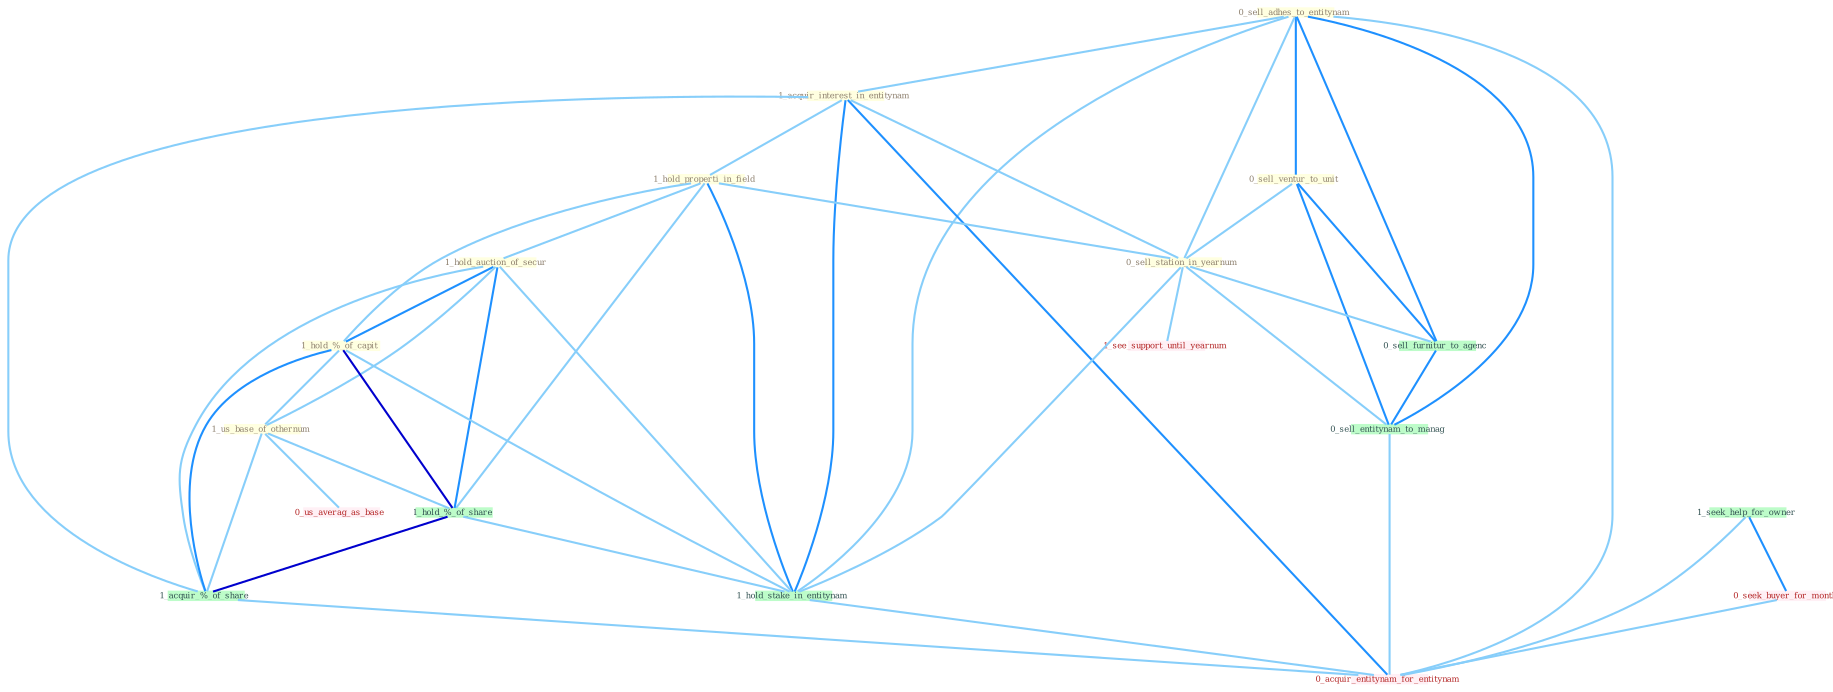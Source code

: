 Graph G{ 
    node
    [shape=polygon,style=filled,width=.5,height=.06,color="#BDFCC9",fixedsize=true,fontsize=4,
    fontcolor="#2f4f4f"];
    {node
    [color="#ffffe0", fontcolor="#8b7d6b"] "0_sell_adhes_to_entitynam " "0_sell_ventur_to_unit " "1_acquir_interest_in_entitynam " "1_hold_properti_in_field " "1_hold_auction_of_secur " "0_sell_station_in_yearnum " "1_hold_%_of_capit " "1_us_base_of_othernum "}
{node [color="#fff0f5", fontcolor="#b22222"] "0_seek_buyer_for_month " "1_see_support_until_yearnum " "0_us_averag_as_base " "0_acquir_entitynam_for_entitynam "}
edge [color="#B0E2FF"];

	"0_sell_adhes_to_entitynam " -- "0_sell_ventur_to_unit " [w="2", color="#1e90ff" , len=0.8];
	"0_sell_adhes_to_entitynam " -- "1_acquir_interest_in_entitynam " [w="1", color="#87cefa" ];
	"0_sell_adhes_to_entitynam " -- "0_sell_station_in_yearnum " [w="1", color="#87cefa" ];
	"0_sell_adhes_to_entitynam " -- "1_hold_stake_in_entitynam " [w="1", color="#87cefa" ];
	"0_sell_adhes_to_entitynam " -- "0_sell_furnitur_to_agenc " [w="2", color="#1e90ff" , len=0.8];
	"0_sell_adhes_to_entitynam " -- "0_sell_entitynam_to_manag " [w="2", color="#1e90ff" , len=0.8];
	"0_sell_adhes_to_entitynam " -- "0_acquir_entitynam_for_entitynam " [w="1", color="#87cefa" ];
	"0_sell_ventur_to_unit " -- "0_sell_station_in_yearnum " [w="1", color="#87cefa" ];
	"0_sell_ventur_to_unit " -- "0_sell_furnitur_to_agenc " [w="2", color="#1e90ff" , len=0.8];
	"0_sell_ventur_to_unit " -- "0_sell_entitynam_to_manag " [w="2", color="#1e90ff" , len=0.8];
	"1_acquir_interest_in_entitynam " -- "1_hold_properti_in_field " [w="1", color="#87cefa" ];
	"1_acquir_interest_in_entitynam " -- "0_sell_station_in_yearnum " [w="1", color="#87cefa" ];
	"1_acquir_interest_in_entitynam " -- "1_hold_stake_in_entitynam " [w="2", color="#1e90ff" , len=0.8];
	"1_acquir_interest_in_entitynam " -- "1_acquir_%_of_share " [w="1", color="#87cefa" ];
	"1_acquir_interest_in_entitynam " -- "0_acquir_entitynam_for_entitynam " [w="2", color="#1e90ff" , len=0.8];
	"1_hold_properti_in_field " -- "1_hold_auction_of_secur " [w="1", color="#87cefa" ];
	"1_hold_properti_in_field " -- "0_sell_station_in_yearnum " [w="1", color="#87cefa" ];
	"1_hold_properti_in_field " -- "1_hold_%_of_capit " [w="1", color="#87cefa" ];
	"1_hold_properti_in_field " -- "1_hold_%_of_share " [w="1", color="#87cefa" ];
	"1_hold_properti_in_field " -- "1_hold_stake_in_entitynam " [w="2", color="#1e90ff" , len=0.8];
	"1_hold_auction_of_secur " -- "1_hold_%_of_capit " [w="2", color="#1e90ff" , len=0.8];
	"1_hold_auction_of_secur " -- "1_us_base_of_othernum " [w="1", color="#87cefa" ];
	"1_hold_auction_of_secur " -- "1_hold_%_of_share " [w="2", color="#1e90ff" , len=0.8];
	"1_hold_auction_of_secur " -- "1_hold_stake_in_entitynam " [w="1", color="#87cefa" ];
	"1_hold_auction_of_secur " -- "1_acquir_%_of_share " [w="1", color="#87cefa" ];
	"0_sell_station_in_yearnum " -- "1_hold_stake_in_entitynam " [w="1", color="#87cefa" ];
	"0_sell_station_in_yearnum " -- "1_see_support_until_yearnum " [w="1", color="#87cefa" ];
	"0_sell_station_in_yearnum " -- "0_sell_furnitur_to_agenc " [w="1", color="#87cefa" ];
	"0_sell_station_in_yearnum " -- "0_sell_entitynam_to_manag " [w="1", color="#87cefa" ];
	"1_hold_%_of_capit " -- "1_us_base_of_othernum " [w="1", color="#87cefa" ];
	"1_hold_%_of_capit " -- "1_hold_%_of_share " [w="3", color="#0000cd" , len=0.6];
	"1_hold_%_of_capit " -- "1_hold_stake_in_entitynam " [w="1", color="#87cefa" ];
	"1_hold_%_of_capit " -- "1_acquir_%_of_share " [w="2", color="#1e90ff" , len=0.8];
	"1_us_base_of_othernum " -- "1_hold_%_of_share " [w="1", color="#87cefa" ];
	"1_us_base_of_othernum " -- "1_acquir_%_of_share " [w="1", color="#87cefa" ];
	"1_us_base_of_othernum " -- "0_us_averag_as_base " [w="1", color="#87cefa" ];
	"1_hold_%_of_share " -- "1_hold_stake_in_entitynam " [w="1", color="#87cefa" ];
	"1_hold_%_of_share " -- "1_acquir_%_of_share " [w="3", color="#0000cd" , len=0.6];
	"1_hold_stake_in_entitynam " -- "0_acquir_entitynam_for_entitynam " [w="1", color="#87cefa" ];
	"1_seek_help_for_owner " -- "0_seek_buyer_for_month " [w="2", color="#1e90ff" , len=0.8];
	"1_seek_help_for_owner " -- "0_acquir_entitynam_for_entitynam " [w="1", color="#87cefa" ];
	"0_seek_buyer_for_month " -- "0_acquir_entitynam_for_entitynam " [w="1", color="#87cefa" ];
	"1_acquir_%_of_share " -- "0_acquir_entitynam_for_entitynam " [w="1", color="#87cefa" ];
	"0_sell_furnitur_to_agenc " -- "0_sell_entitynam_to_manag " [w="2", color="#1e90ff" , len=0.8];
	"0_sell_entitynam_to_manag " -- "0_acquir_entitynam_for_entitynam " [w="1", color="#87cefa" ];
}